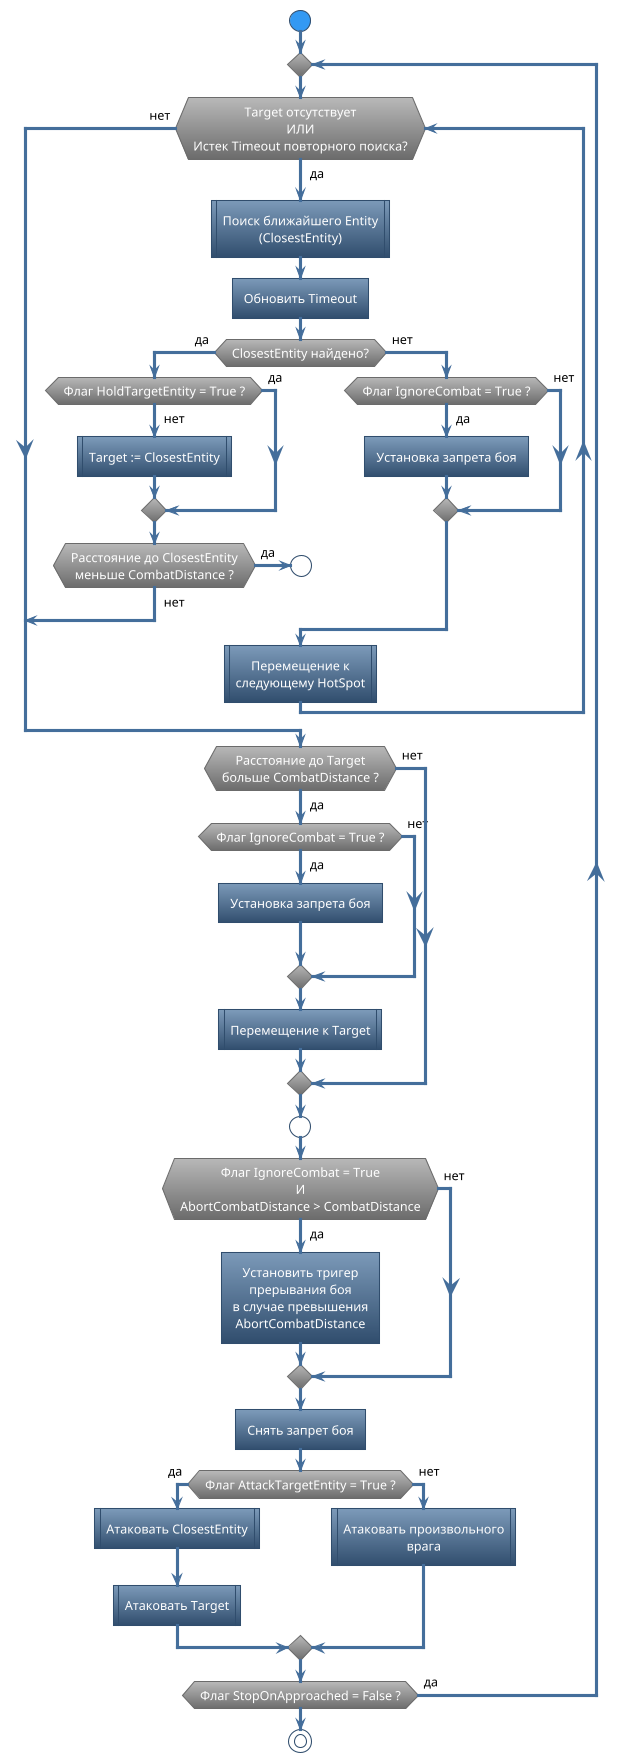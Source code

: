 @startuml
!theme spacelab
skinparam DefaultTextAlignment Center

'skinparam BackgroundColor White

start

repeat

'partition "Поиск" {
    while (Target отсутствует\nИЛИ\nИстек Timeout повторного поиска?) is (<color:black>да)

        :Поиск ближайшего Entity\n(ClosestEntity)|
        :Обновить Timeout]
        if (ClosestEntity найдено?) then (<color:black>да) 
            if (Флаг HoldTargetEntity = True ?) then (<color:black>да) 
            else (<color:black>нет)
                :Target := ClosestEntity|
            endif 
            if (Расстояние до ClosestEntity\nменьше CombatDistance ?) then (<color:black>да)
                (А)
            else (<color:black>нет)
                break
            endif
        else (<color:black>нет)
            if (Флаг IgnoreCombat = True ?) then (<color:black>да) 
                :Установка запрета боя]
            else (<color:black>нет)
            endif
        endif
        ' if (Target отсутствует ?) then (<color:black>нет) 
        '     break
        ' else (<color:black>да)
        ' endif
        :Перемещение к\nследующему HotSpot|
    endwhile (<color:black>нет)
'}

'partition "Перемещение" {
if (Расстояние до Target\nбольше CombatDistance ?) then (<color:black>да)
    if (Флаг IgnoreCombat = True ?) then (<color:black>да) 
        :Установка запрета боя]
    else (<color:black>нет)
    endif
    :Перемещение к Target|
else (<color:black>нет)
endif
'}

(А)

'partition "Бой" {
if (Флаг IgnoreCombat = True\nИ\nAbortCombatDistance > CombatDistance) then (<color:black>да) 
    :Установить тригер\nпрерывания боя\nв случае превышения\nAbortCombatDistance]
else (<color:black>нет)
endif

:Снять запрет боя]
if (Флаг АttackTargetEntity = True ?) then (<color:black>да)
    :Атаковать ClosestEntity|
    :Атаковать Target|
else (<color:black>нет)
    :Атаковать произвольного\nврага|
endif
'}

repeat while (Флаг StopOnApproached = False ?) is (<color:black>да) 

stop

@enduml